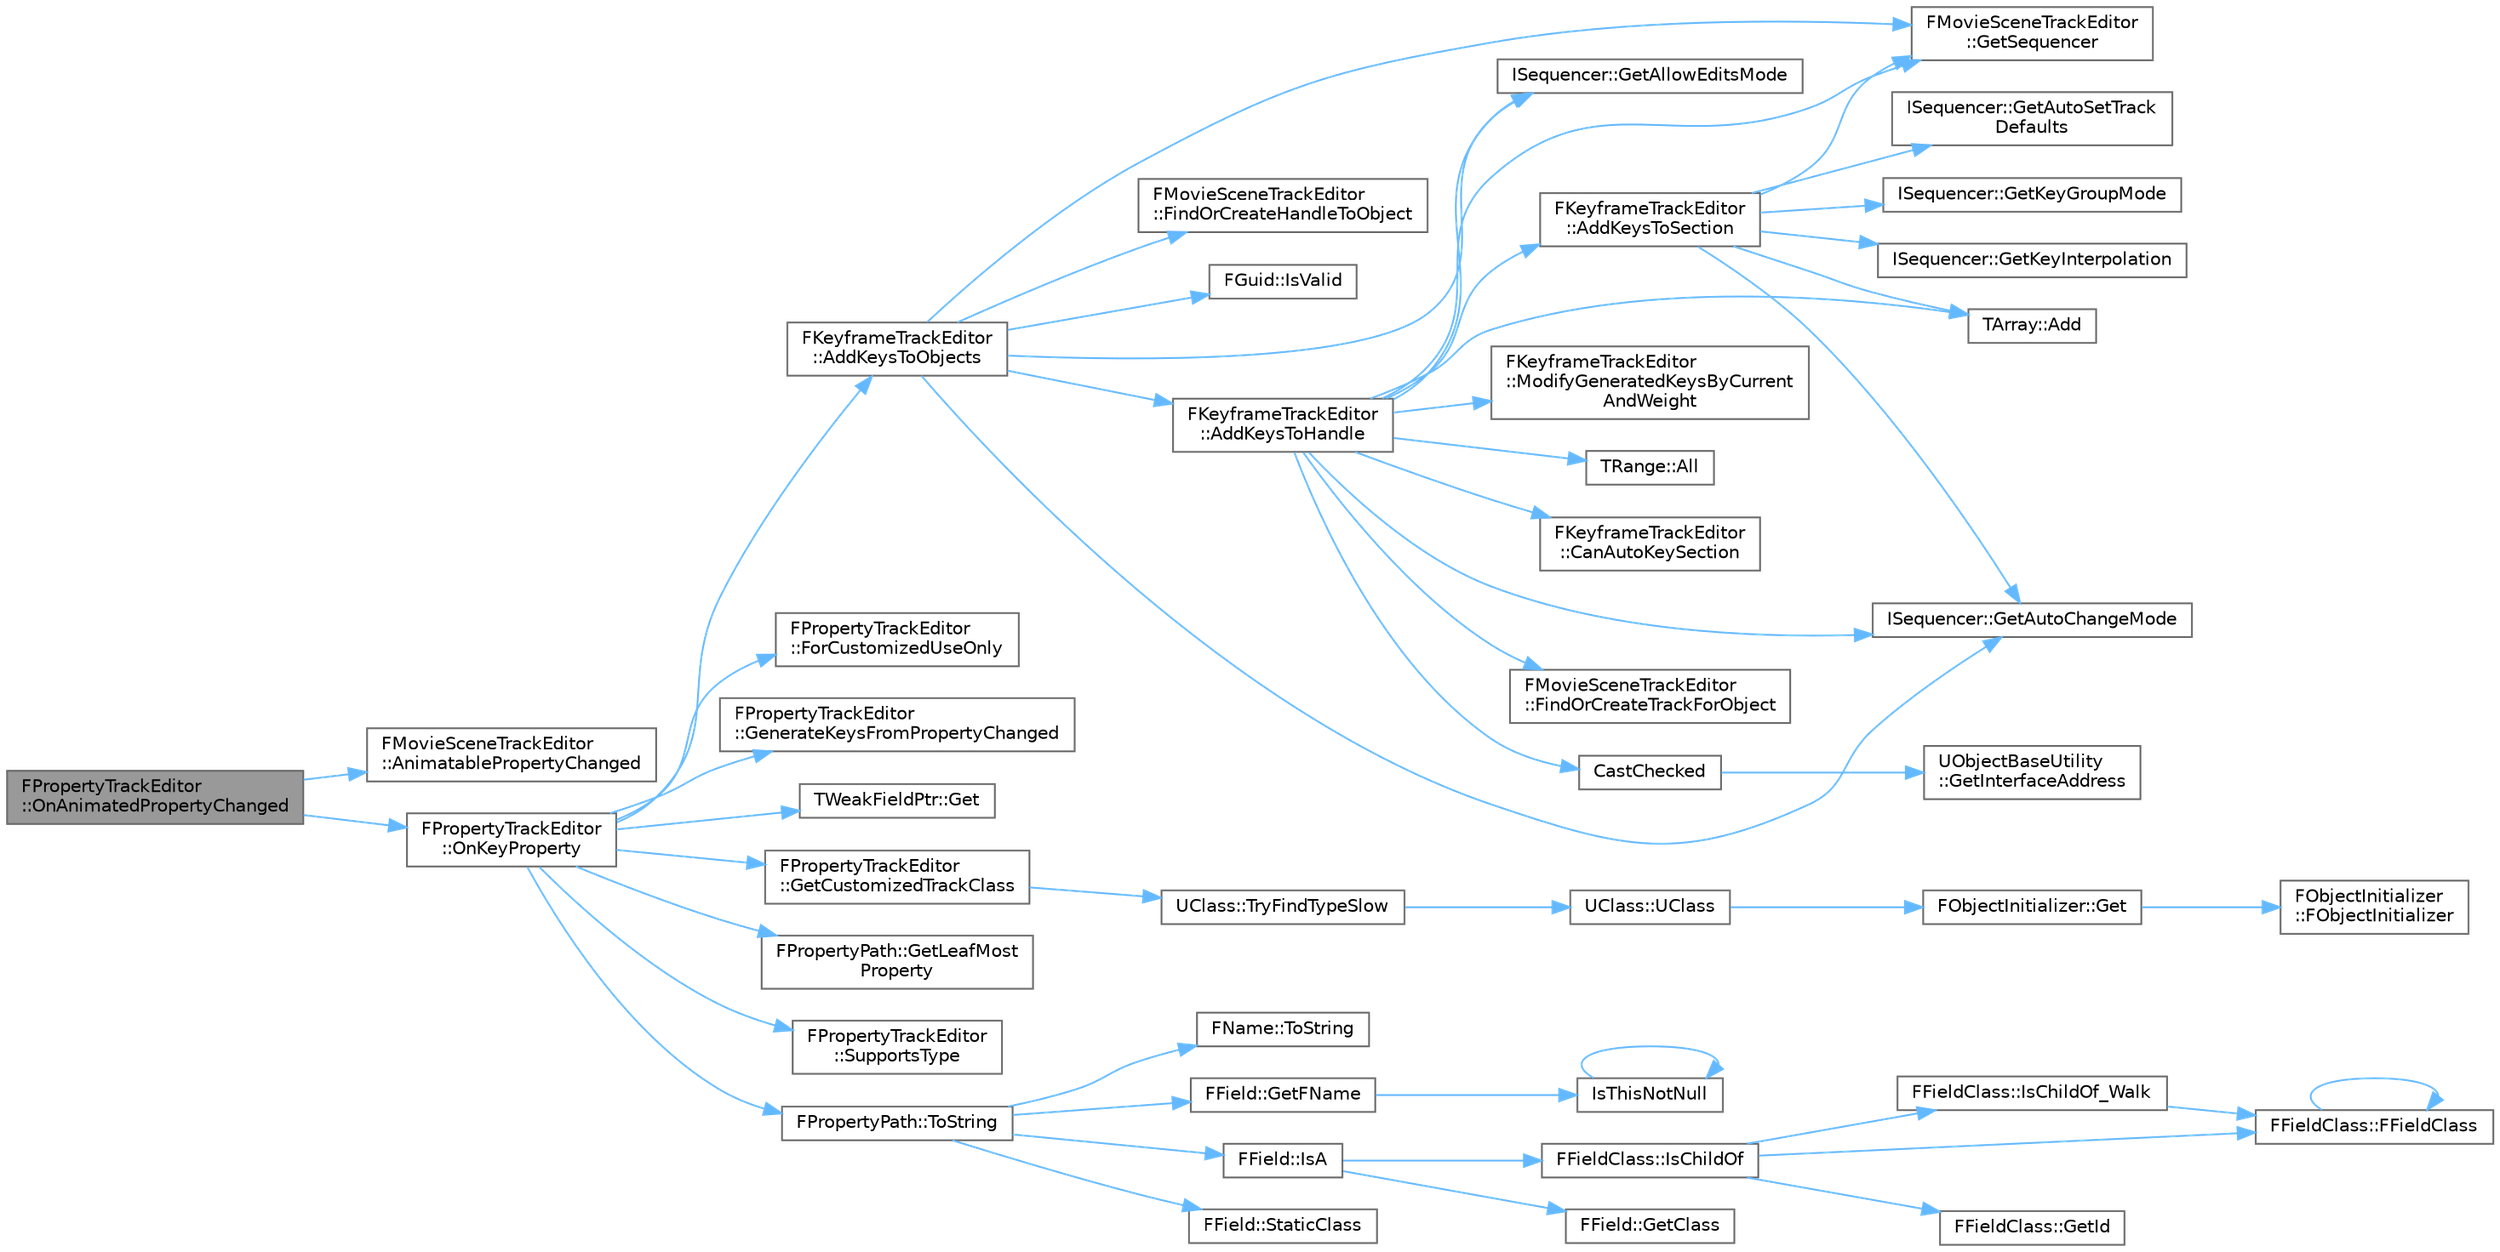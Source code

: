 digraph "FPropertyTrackEditor::OnAnimatedPropertyChanged"
{
 // INTERACTIVE_SVG=YES
 // LATEX_PDF_SIZE
  bgcolor="transparent";
  edge [fontname=Helvetica,fontsize=10,labelfontname=Helvetica,labelfontsize=10];
  node [fontname=Helvetica,fontsize=10,shape=box,height=0.2,width=0.4];
  rankdir="LR";
  Node1 [id="Node000001",label="FPropertyTrackEditor\l::OnAnimatedPropertyChanged",height=0.2,width=0.4,color="gray40", fillcolor="grey60", style="filled", fontcolor="black",tooltip="Called by the details panel when an animatable property changes."];
  Node1 -> Node2 [id="edge1_Node000001_Node000002",color="steelblue1",style="solid",tooltip=" "];
  Node2 [id="Node000002",label="FMovieSceneTrackEditor\l::AnimatablePropertyChanged",height=0.2,width=0.4,color="grey40", fillcolor="white", style="filled",URL="$df/d4e/classFMovieSceneTrackEditor.html#a59c110dad72d39386ee86a0231c79d56",tooltip=" "];
  Node1 -> Node3 [id="edge2_Node000001_Node000003",color="steelblue1",style="solid",tooltip=" "];
  Node3 [id="Node000003",label="FPropertyTrackEditor\l::OnKeyProperty",height=0.2,width=0.4,color="grey40", fillcolor="white", style="filled",URL="$d2/ddf/classFPropertyTrackEditor.html#ae15f459bca140aa8ce2705a416f88b8a",tooltip="Adds a key based on a property change."];
  Node3 -> Node4 [id="edge3_Node000003_Node000004",color="steelblue1",style="solid",tooltip=" "];
  Node4 [id="Node000004",label="FKeyframeTrackEditor\l::AddKeysToObjects",height=0.2,width=0.4,color="grey40", fillcolor="white", style="filled",URL="$dd/d48/classFKeyframeTrackEditor.html#abdbd114c49d7da05ea7a5705e07222de",tooltip=" "];
  Node4 -> Node5 [id="edge4_Node000004_Node000005",color="steelblue1",style="solid",tooltip=" "];
  Node5 [id="Node000005",label="FKeyframeTrackEditor\l::AddKeysToHandle",height=0.2,width=0.4,color="grey40", fillcolor="white", style="filled",URL="$dd/d48/classFKeyframeTrackEditor.html#ac843c622c0c035ed8efb4cefc08f7e18",tooltip=" "];
  Node5 -> Node6 [id="edge5_Node000005_Node000006",color="steelblue1",style="solid",tooltip=" "];
  Node6 [id="Node000006",label="TArray::Add",height=0.2,width=0.4,color="grey40", fillcolor="white", style="filled",URL="$d4/d52/classTArray.html#a94f6bf2bef04382fc79010abad57d823",tooltip="Adds a new item to the end of the array, possibly reallocating the whole array to fit."];
  Node5 -> Node7 [id="edge6_Node000005_Node000007",color="steelblue1",style="solid",tooltip=" "];
  Node7 [id="Node000007",label="FKeyframeTrackEditor\l::AddKeysToSection",height=0.2,width=0.4,color="grey40", fillcolor="white", style="filled",URL="$dd/d48/classFKeyframeTrackEditor.html#a4bb2fdc4960ed2d216a0975c5fdeaac6",tooltip=" "];
  Node7 -> Node6 [id="edge7_Node000007_Node000006",color="steelblue1",style="solid",tooltip=" "];
  Node7 -> Node8 [id="edge8_Node000007_Node000008",color="steelblue1",style="solid",tooltip=" "];
  Node8 [id="Node000008",label="ISequencer::GetAutoChangeMode",height=0.2,width=0.4,color="grey40", fillcolor="white", style="filled",URL="$d7/dde/classISequencer.html#a1419dcad9c2cf9386884477f3bfed91d",tooltip=" "];
  Node7 -> Node9 [id="edge9_Node000007_Node000009",color="steelblue1",style="solid",tooltip=" "];
  Node9 [id="Node000009",label="ISequencer::GetAutoSetTrack\lDefaults",height=0.2,width=0.4,color="grey40", fillcolor="white", style="filled",URL="$d7/dde/classISequencer.html#aace92eeac62498f33d0e5a533511fb52",tooltip="Gets whether or not property track defaults will be automatically set when adding tracks."];
  Node7 -> Node10 [id="edge10_Node000007_Node000010",color="steelblue1",style="solid",tooltip=" "];
  Node10 [id="Node000010",label="ISequencer::GetKeyGroupMode",height=0.2,width=0.4,color="grey40", fillcolor="white", style="filled",URL="$d7/dde/classISequencer.html#ab71f0165a2d1c48bfd2beab7a114149b",tooltip=" "];
  Node7 -> Node11 [id="edge11_Node000007_Node000011",color="steelblue1",style="solid",tooltip=" "];
  Node11 [id="Node000011",label="ISequencer::GetKeyInterpolation",height=0.2,width=0.4,color="grey40", fillcolor="white", style="filled",URL="$d7/dde/classISequencer.html#ace898d2fb38859574ab9a6baf4aff2b0",tooltip=" "];
  Node7 -> Node12 [id="edge12_Node000007_Node000012",color="steelblue1",style="solid",tooltip=" "];
  Node12 [id="Node000012",label="FMovieSceneTrackEditor\l::GetSequencer",height=0.2,width=0.4,color="grey40", fillcolor="white", style="filled",URL="$df/d4e/classFMovieSceneTrackEditor.html#a17cc04f08607798f17bf6c71b7d55aa6",tooltip=" "];
  Node5 -> Node13 [id="edge13_Node000005_Node000013",color="steelblue1",style="solid",tooltip=" "];
  Node13 [id="Node000013",label="TRange::All",height=0.2,width=0.4,color="grey40", fillcolor="white", style="filled",URL="$d0/d01/classTRange.html#a72677df82d232fa3972772643c563c04",tooltip="Create an unbounded (open) range that contains all elements of the domain."];
  Node5 -> Node14 [id="edge14_Node000005_Node000014",color="steelblue1",style="solid",tooltip=" "];
  Node14 [id="Node000014",label="FKeyframeTrackEditor\l::CanAutoKeySection",height=0.2,width=0.4,color="grey40", fillcolor="white", style="filled",URL="$dd/d48/classFKeyframeTrackEditor.html#ae86691b1c56d27dcee344425d7c690c7",tooltip="Check whether we can autokey the specified section at the specified time."];
  Node5 -> Node15 [id="edge15_Node000005_Node000015",color="steelblue1",style="solid",tooltip=" "];
  Node15 [id="Node000015",label="CastChecked",height=0.2,width=0.4,color="grey40", fillcolor="white", style="filled",URL="$d4/d55/Casts_8h.html#aab30506d0b00905fe332e42486635487",tooltip=" "];
  Node15 -> Node16 [id="edge16_Node000015_Node000016",color="steelblue1",style="solid",tooltip=" "];
  Node16 [id="Node000016",label="UObjectBaseUtility\l::GetInterfaceAddress",height=0.2,width=0.4,color="grey40", fillcolor="white", style="filled",URL="$d6/d7b/classUObjectBaseUtility.html#a0e8391e9eb082502a5b2b60c2974cfb2",tooltip="Returns a pointer to this object safely converted to a pointer of the specified interface class."];
  Node5 -> Node17 [id="edge17_Node000005_Node000017",color="steelblue1",style="solid",tooltip=" "];
  Node17 [id="Node000017",label="FMovieSceneTrackEditor\l::FindOrCreateTrackForObject",height=0.2,width=0.4,color="grey40", fillcolor="white", style="filled",URL="$df/d4e/classFMovieSceneTrackEditor.html#a91bf5085612ac17f089f186395ebda14",tooltip=" "];
  Node5 -> Node18 [id="edge18_Node000005_Node000018",color="steelblue1",style="solid",tooltip=" "];
  Node18 [id="Node000018",label="ISequencer::GetAllowEditsMode",height=0.2,width=0.4,color="grey40", fillcolor="white", style="filled",URL="$d7/dde/classISequencer.html#aa44575a5d4dc8709ca85d617b96652cb",tooltip=" "];
  Node5 -> Node8 [id="edge19_Node000005_Node000008",color="steelblue1",style="solid",tooltip=" "];
  Node5 -> Node12 [id="edge20_Node000005_Node000012",color="steelblue1",style="solid",tooltip=" "];
  Node5 -> Node19 [id="edge21_Node000005_Node000019",color="steelblue1",style="solid",tooltip=" "];
  Node19 [id="Node000019",label="FKeyframeTrackEditor\l::ModifyGeneratedKeysByCurrent\lAndWeight",height=0.2,width=0.4,color="grey40", fillcolor="white", style="filled",URL="$dd/d48/classFKeyframeTrackEditor.html#aa1d6764e4ba96012e88e71ac07e6f00e",tooltip="Scale the generated keys by the the current value and the weight."];
  Node4 -> Node20 [id="edge22_Node000004_Node000020",color="steelblue1",style="solid",tooltip=" "];
  Node20 [id="Node000020",label="FMovieSceneTrackEditor\l::FindOrCreateHandleToObject",height=0.2,width=0.4,color="grey40", fillcolor="white", style="filled",URL="$df/d4e/classFMovieSceneTrackEditor.html#a2daa1d6bc9f03737ba3eb5b7c32d4469",tooltip=" "];
  Node4 -> Node18 [id="edge23_Node000004_Node000018",color="steelblue1",style="solid",tooltip=" "];
  Node4 -> Node8 [id="edge24_Node000004_Node000008",color="steelblue1",style="solid",tooltip=" "];
  Node4 -> Node12 [id="edge25_Node000004_Node000012",color="steelblue1",style="solid",tooltip=" "];
  Node4 -> Node21 [id="edge26_Node000004_Node000021",color="steelblue1",style="solid",tooltip=" "];
  Node21 [id="Node000021",label="FGuid::IsValid",height=0.2,width=0.4,color="grey40", fillcolor="white", style="filled",URL="$d8/d29/structFGuid.html#acec214c823edf4d7c9b744a56518880f",tooltip="Checks whether this GUID is valid or not."];
  Node3 -> Node22 [id="edge27_Node000003_Node000022",color="steelblue1",style="solid",tooltip=" "];
  Node22 [id="Node000022",label="FPropertyTrackEditor\l::ForCustomizedUseOnly",height=0.2,width=0.4,color="grey40", fillcolor="white", style="filled",URL="$d2/ddf/classFPropertyTrackEditor.html#a65a6c6a2e9687f4f7e57b554e56ba9dc",tooltip="When true, this track editor will only be used on properties which have specified it as a custom trac..."];
  Node3 -> Node23 [id="edge28_Node000003_Node000023",color="steelblue1",style="solid",tooltip=" "];
  Node23 [id="Node000023",label="FPropertyTrackEditor\l::GenerateKeysFromPropertyChanged",height=0.2,width=0.4,color="grey40", fillcolor="white", style="filled",URL="$d2/ddf/classFPropertyTrackEditor.html#a44a735f8853301b38ee12af4ad1ec11c",tooltip="Generates keys based on the new value from the property property change parameters."];
  Node3 -> Node24 [id="edge29_Node000003_Node000024",color="steelblue1",style="solid",tooltip=" "];
  Node24 [id="Node000024",label="TWeakFieldPtr::Get",height=0.2,width=0.4,color="grey40", fillcolor="white", style="filled",URL="$d2/dd9/structTWeakFieldPtr.html#a18befef83024cfdb62b110d63de079fc",tooltip="Dereference the weak pointer."];
  Node3 -> Node25 [id="edge30_Node000003_Node000025",color="steelblue1",style="solid",tooltip=" "];
  Node25 [id="Node000025",label="FPropertyTrackEditor\l::GetCustomizedTrackClass",height=0.2,width=0.4,color="grey40", fillcolor="white", style="filled",URL="$d2/ddf/classFPropertyTrackEditor.html#a3286b8a4379e27deed886e05da8abd18",tooltip="Get a customized track class from the property if there is one, otherwise return nullptr."];
  Node25 -> Node26 [id="edge31_Node000025_Node000026",color="steelblue1",style="solid",tooltip=" "];
  Node26 [id="Node000026",label="UClass::TryFindTypeSlow",height=0.2,width=0.4,color="grey40", fillcolor="white", style="filled",URL="$d4/d77/classUClass.html#af27b3e322ffd28aabf54bb826bc62605",tooltip="Utility function that tries to find a type (class/struct/enum) given a path name or a short name howe..."];
  Node26 -> Node27 [id="edge32_Node000026_Node000027",color="steelblue1",style="solid",tooltip=" "];
  Node27 [id="Node000027",label="UClass::UClass",height=0.2,width=0.4,color="grey40", fillcolor="white", style="filled",URL="$d4/d77/classUClass.html#a3eaf7ab414407b1d5821cc1c9b371ae5",tooltip=" "];
  Node27 -> Node28 [id="edge33_Node000027_Node000028",color="steelblue1",style="solid",tooltip=" "];
  Node28 [id="Node000028",label="FObjectInitializer::Get",height=0.2,width=0.4,color="grey40", fillcolor="white", style="filled",URL="$d5/d7f/classFObjectInitializer.html#a3ab3a5eb9bb94e7fabd8f722288da7c7",tooltip="Gets ObjectInitializer for the currently constructed object."];
  Node28 -> Node29 [id="edge34_Node000028_Node000029",color="steelblue1",style="solid",tooltip=" "];
  Node29 [id="Node000029",label="FObjectInitializer\l::FObjectInitializer",height=0.2,width=0.4,color="grey40", fillcolor="white", style="filled",URL="$d5/d7f/classFObjectInitializer.html#ac956e895bb18d4becb2cbfdf1218233b",tooltip="Default Constructor, used when you are using the C++ \"new\" syntax."];
  Node3 -> Node30 [id="edge35_Node000003_Node000030",color="steelblue1",style="solid",tooltip=" "];
  Node30 [id="Node000030",label="FPropertyPath::GetLeafMost\lProperty",height=0.2,width=0.4,color="grey40", fillcolor="white", style="filled",URL="$d7/d10/classFPropertyPath.html#ab9986acd8d733ca35577ecd03474acc7",tooltip=" "];
  Node3 -> Node31 [id="edge36_Node000003_Node000031",color="steelblue1",style="solid",tooltip=" "];
  Node31 [id="Node000031",label="FPropertyTrackEditor\l::SupportsType",height=0.2,width=0.4,color="grey40", fillcolor="white", style="filled",URL="$d2/ddf/classFPropertyTrackEditor.html#ae8c5d091b50674dfdaa56227d268e38f",tooltip="Returns whether a track class is supported by this tool."];
  Node3 -> Node32 [id="edge37_Node000003_Node000032",color="steelblue1",style="solid",tooltip=" "];
  Node32 [id="Node000032",label="FPropertyPath::ToString",height=0.2,width=0.4,color="grey40", fillcolor="white", style="filled",URL="$d7/d10/classFPropertyPath.html#a995346f5e3acef7e3e236c02c3f0d16c",tooltip=" "];
  Node32 -> Node33 [id="edge38_Node000032_Node000033",color="steelblue1",style="solid",tooltip=" "];
  Node33 [id="Node000033",label="FField::GetFName",height=0.2,width=0.4,color="grey40", fillcolor="white", style="filled",URL="$d5/d7d/classFField.html#aac57c06bede8c52e6b9c3984d5049d75",tooltip=" "];
  Node33 -> Node34 [id="edge39_Node000033_Node000034",color="steelblue1",style="solid",tooltip=" "];
  Node34 [id="Node000034",label="IsThisNotNull",height=0.2,width=0.4,color="grey40", fillcolor="white", style="filled",URL="$d5/d8c/CoreGlobals_8h.html#a13cc197b158ea1247b843d1959c4d265",tooltip=" "];
  Node34 -> Node34 [id="edge40_Node000034_Node000034",color="steelblue1",style="solid",tooltip=" "];
  Node32 -> Node35 [id="edge41_Node000032_Node000035",color="steelblue1",style="solid",tooltip=" "];
  Node35 [id="Node000035",label="FField::IsA",height=0.2,width=0.4,color="grey40", fillcolor="white", style="filled",URL="$d5/d7d/classFField.html#a809e206fa4e48ec74dabd3207402e0b2",tooltip=" "];
  Node35 -> Node36 [id="edge42_Node000035_Node000036",color="steelblue1",style="solid",tooltip=" "];
  Node36 [id="Node000036",label="FField::GetClass",height=0.2,width=0.4,color="grey40", fillcolor="white", style="filled",URL="$d5/d7d/classFField.html#ac2d4ef808debe3fdd222328f97d9d7a3",tooltip=" "];
  Node35 -> Node37 [id="edge43_Node000035_Node000037",color="steelblue1",style="solid",tooltip=" "];
  Node37 [id="Node000037",label="FFieldClass::IsChildOf",height=0.2,width=0.4,color="grey40", fillcolor="white", style="filled",URL="$de/dc5/classFFieldClass.html#a8b3dcb3d2badadc57a4135b4ba7f5766",tooltip=" "];
  Node37 -> Node38 [id="edge44_Node000037_Node000038",color="steelblue1",style="solid",tooltip=" "];
  Node38 [id="Node000038",label="FFieldClass::FFieldClass",height=0.2,width=0.4,color="grey40", fillcolor="white", style="filled",URL="$de/dc5/classFFieldClass.html#a00c2e85335ea6401d01ef68ad45f00ee",tooltip=" "];
  Node38 -> Node38 [id="edge45_Node000038_Node000038",color="steelblue1",style="solid",tooltip=" "];
  Node37 -> Node39 [id="edge46_Node000037_Node000039",color="steelblue1",style="solid",tooltip=" "];
  Node39 [id="Node000039",label="FFieldClass::GetId",height=0.2,width=0.4,color="grey40", fillcolor="white", style="filled",URL="$de/dc5/classFFieldClass.html#a133ad0919e9b105a93309b4a4ca1eda1",tooltip=" "];
  Node37 -> Node40 [id="edge47_Node000037_Node000040",color="steelblue1",style="solid",tooltip=" "];
  Node40 [id="Node000040",label="FFieldClass::IsChildOf_Walk",height=0.2,width=0.4,color="grey40", fillcolor="white", style="filled",URL="$de/dc5/classFFieldClass.html#a25615bf1ba279270c650d24b6ae5052b",tooltip=" "];
  Node40 -> Node38 [id="edge48_Node000040_Node000038",color="steelblue1",style="solid",tooltip=" "];
  Node32 -> Node41 [id="edge49_Node000032_Node000041",color="steelblue1",style="solid",tooltip=" "];
  Node41 [id="Node000041",label="FField::StaticClass",height=0.2,width=0.4,color="grey40", fillcolor="white", style="filled",URL="$d5/d7d/classFField.html#a6dc1c0a4eb88b8b4efd06ea721e55469",tooltip=" "];
  Node32 -> Node42 [id="edge50_Node000032_Node000042",color="steelblue1",style="solid",tooltip=" "];
  Node42 [id="Node000042",label="FName::ToString",height=0.2,width=0.4,color="grey40", fillcolor="white", style="filled",URL="$d0/d53/classFName.html#aa1dc865b721f80e46e8d67993a24bb9e",tooltip="Converts an FName to a readable format."];
}
